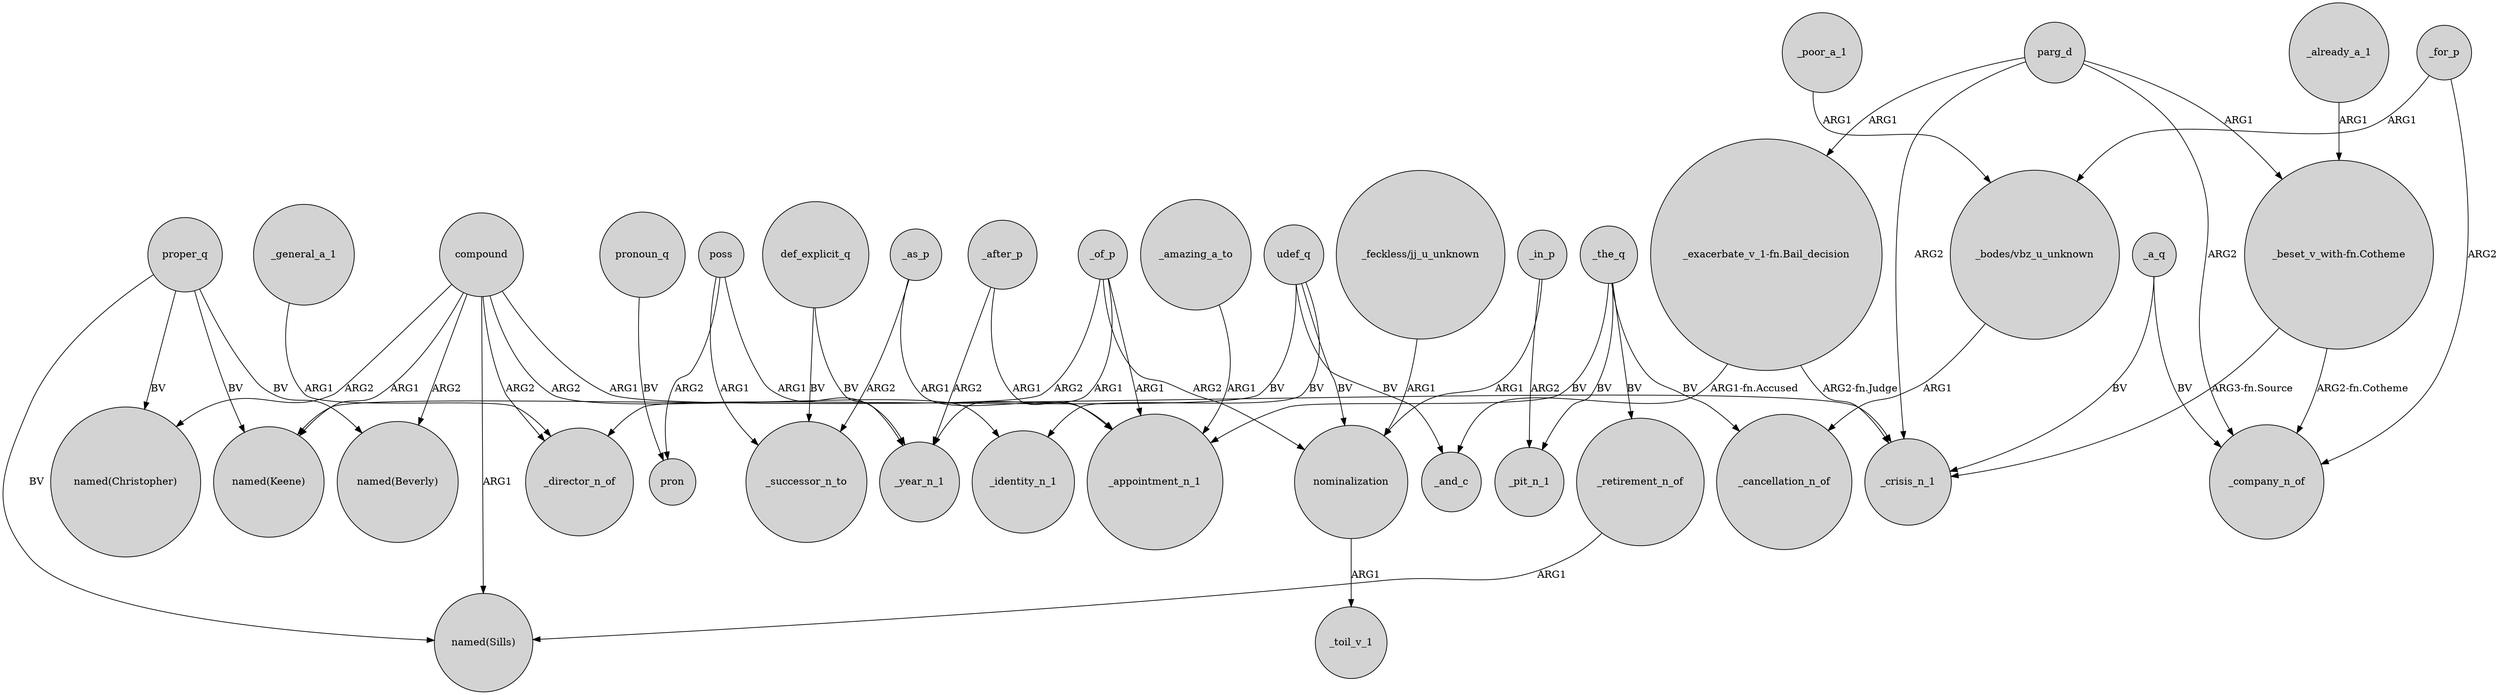 digraph {
	node [shape=circle style=filled]
	udef_q -> _director_n_of [label=BV]
	proper_q -> "named(Sills)" [label=BV]
	_as_p -> _appointment_n_1 [label=ARG1]
	_amazing_a_to -> _appointment_n_1 [label=ARG1]
	compound -> _director_n_of [label=ARG2]
	"_feckless/jj_u_unknown" -> nominalization [label=ARG1]
	def_explicit_q -> _successor_n_to [label=BV]
	_of_p -> _appointment_n_1 [label=ARG1]
	_for_p -> "_bodes/vbz_u_unknown" [label=ARG1]
	"_exacerbate_v_1-fn.Bail_decision" -> _and_c [label="ARG1-fn.Accused"]
	compound -> _identity_n_1 [label=ARG2]
	_poor_a_1 -> "_bodes/vbz_u_unknown" [label=ARG1]
	compound -> _crisis_n_1 [label=ARG1]
	"_bodes/vbz_u_unknown" -> _cancellation_n_of [label=ARG1]
	udef_q -> nominalization [label=BV]
	"_beset_v_with-fn.Cotheme" -> _company_n_of [label="ARG2-fn.Cotheme"]
	proper_q -> "named(Keene)" [label=BV]
	_as_p -> _successor_n_to [label=ARG2]
	_a_q -> _company_n_of [label=BV]
	_the_q -> _retirement_n_of [label=BV]
	parg_d -> _company_n_of [label=ARG2]
	nominalization -> _toil_v_1 [label=ARG1]
	udef_q -> _and_c [label=BV]
	_after_p -> _year_n_1 [label=ARG2]
	_general_a_1 -> _director_n_of [label=ARG1]
	_the_q -> _appointment_n_1 [label=BV]
	_a_q -> _crisis_n_1 [label=BV]
	def_explicit_q -> _year_n_1 [label=BV]
	_of_p -> nominalization [label=ARG2]
	pronoun_q -> pron [label=BV]
	proper_q -> "named(Beverly)" [label=BV]
	poss -> pron [label=ARG2]
	_the_q -> _pit_n_1 [label=BV]
	parg_d -> "_exacerbate_v_1-fn.Bail_decision" [label=ARG1]
	compound -> "named(Sills)" [label=ARG1]
	_of_p -> _year_n_1 [label=ARG1]
	compound -> "named(Christopher)" [label=ARG2]
	_already_a_1 -> "_beset_v_with-fn.Cotheme" [label=ARG1]
	_of_p -> "named(Keene)" [label=ARG2]
	"_beset_v_with-fn.Cotheme" -> _crisis_n_1 [label="ARG3-fn.Source"]
	_for_p -> _company_n_of [label=ARG2]
	udef_q -> _identity_n_1 [label=BV]
	parg_d -> _crisis_n_1 [label=ARG2]
	_in_p -> _pit_n_1 [label=ARG2]
	_the_q -> _cancellation_n_of [label=BV]
	poss -> _year_n_1 [label=ARG1]
	parg_d -> "_beset_v_with-fn.Cotheme" [label=ARG1]
	compound -> "named(Keene)" [label=ARG1]
	proper_q -> "named(Christopher)" [label=BV]
	poss -> _successor_n_to [label=ARG1]
	_after_p -> _appointment_n_1 [label=ARG1]
	_retirement_n_of -> "named(Sills)" [label=ARG1]
	_in_p -> nominalization [label=ARG1]
	compound -> "named(Beverly)" [label=ARG2]
	"_exacerbate_v_1-fn.Bail_decision" -> _crisis_n_1 [label="ARG2-fn.Judge"]
}
